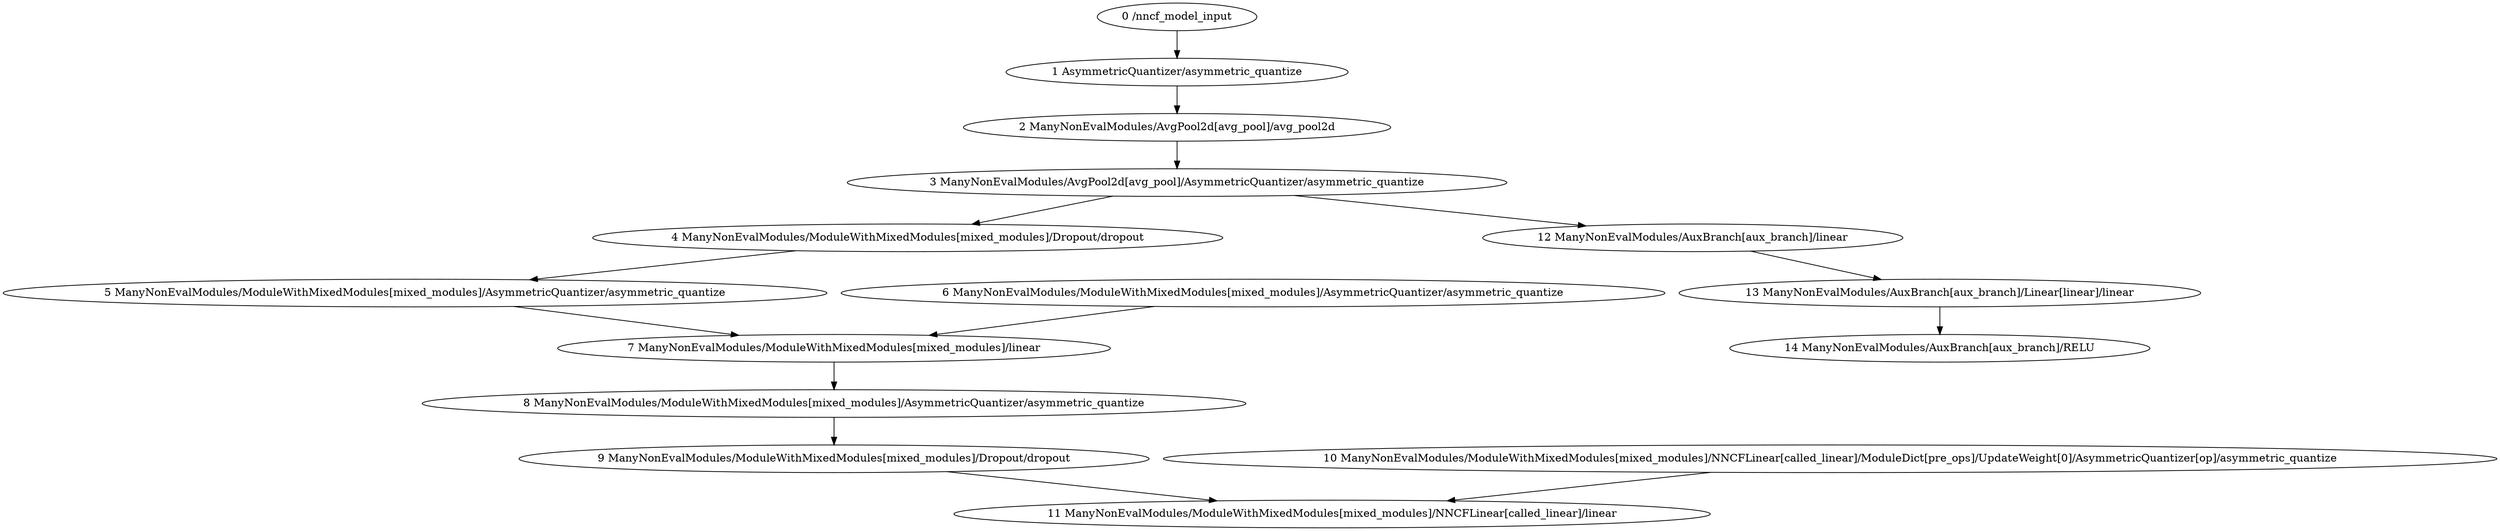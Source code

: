 strict digraph  {
"0 /nncf_model_input" [id=0, scope="", type=nncf_model_input];
"1 AsymmetricQuantizer/asymmetric_quantize" [id=1, scope=AsymmetricQuantizer, type=asymmetric_quantize];
"2 ManyNonEvalModules/AvgPool2d[avg_pool]/avg_pool2d" [id=2, scope="ManyNonEvalModules/AvgPool2d[avg_pool]", type=avg_pool2d];
"3 ManyNonEvalModules/AvgPool2d[avg_pool]/AsymmetricQuantizer/asymmetric_quantize" [id=3, scope="ManyNonEvalModules/AvgPool2d[avg_pool]/AsymmetricQuantizer", type=asymmetric_quantize];
"4 ManyNonEvalModules/ModuleWithMixedModules[mixed_modules]/Dropout/dropout" [id=4, scope="ManyNonEvalModules/ModuleWithMixedModules[mixed_modules]/Dropout", type=dropout];
"5 ManyNonEvalModules/ModuleWithMixedModules[mixed_modules]/AsymmetricQuantizer/asymmetric_quantize" [id=5, scope="ManyNonEvalModules/ModuleWithMixedModules[mixed_modules]/AsymmetricQuantizer", type=asymmetric_quantize];
"6 ManyNonEvalModules/ModuleWithMixedModules[mixed_modules]/AsymmetricQuantizer/asymmetric_quantize" [id=6, scope="ManyNonEvalModules/ModuleWithMixedModules[mixed_modules]/AsymmetricQuantizer", type=asymmetric_quantize];
"7 ManyNonEvalModules/ModuleWithMixedModules[mixed_modules]/linear" [id=7, scope="ManyNonEvalModules/ModuleWithMixedModules[mixed_modules]", type=linear];
"8 ManyNonEvalModules/ModuleWithMixedModules[mixed_modules]/AsymmetricQuantizer/asymmetric_quantize" [id=8, scope="ManyNonEvalModules/ModuleWithMixedModules[mixed_modules]/AsymmetricQuantizer", type=asymmetric_quantize];
"9 ManyNonEvalModules/ModuleWithMixedModules[mixed_modules]/Dropout/dropout" [id=9, scope="ManyNonEvalModules/ModuleWithMixedModules[mixed_modules]/Dropout", type=dropout];
"10 ManyNonEvalModules/ModuleWithMixedModules[mixed_modules]/NNCFLinear[called_linear]/ModuleDict[pre_ops]/UpdateWeight[0]/AsymmetricQuantizer[op]/asymmetric_quantize" [id=10, scope="ManyNonEvalModules/ModuleWithMixedModules[mixed_modules]/NNCFLinear[called_linear]/ModuleDict[pre_ops]/UpdateWeight[0]/AsymmetricQuantizer[op]", type=asymmetric_quantize];
"11 ManyNonEvalModules/ModuleWithMixedModules[mixed_modules]/NNCFLinear[called_linear]/linear" [id=11, scope="ManyNonEvalModules/ModuleWithMixedModules[mixed_modules]/NNCFLinear[called_linear]", type=linear];
"12 ManyNonEvalModules/AuxBranch[aux_branch]/linear" [id=12, scope="ManyNonEvalModules/AuxBranch[aux_branch]", type=linear];
"13 ManyNonEvalModules/AuxBranch[aux_branch]/Linear[linear]/linear" [id=13, scope="ManyNonEvalModules/AuxBranch[aux_branch]/Linear[linear]", type=linear];
"14 ManyNonEvalModules/AuxBranch[aux_branch]/RELU" [id=14, scope="ManyNonEvalModules/AuxBranch[aux_branch]", type=RELU];
"0 /nncf_model_input" -> "1 AsymmetricQuantizer/asymmetric_quantize";
"1 AsymmetricQuantizer/asymmetric_quantize" -> "2 ManyNonEvalModules/AvgPool2d[avg_pool]/avg_pool2d";
"2 ManyNonEvalModules/AvgPool2d[avg_pool]/avg_pool2d" -> "3 ManyNonEvalModules/AvgPool2d[avg_pool]/AsymmetricQuantizer/asymmetric_quantize";
"3 ManyNonEvalModules/AvgPool2d[avg_pool]/AsymmetricQuantizer/asymmetric_quantize" -> "4 ManyNonEvalModules/ModuleWithMixedModules[mixed_modules]/Dropout/dropout";
"4 ManyNonEvalModules/ModuleWithMixedModules[mixed_modules]/Dropout/dropout" -> "5 ManyNonEvalModules/ModuleWithMixedModules[mixed_modules]/AsymmetricQuantizer/asymmetric_quantize";
"5 ManyNonEvalModules/ModuleWithMixedModules[mixed_modules]/AsymmetricQuantizer/asymmetric_quantize" -> "7 ManyNonEvalModules/ModuleWithMixedModules[mixed_modules]/linear";
"6 ManyNonEvalModules/ModuleWithMixedModules[mixed_modules]/AsymmetricQuantizer/asymmetric_quantize" -> "7 ManyNonEvalModules/ModuleWithMixedModules[mixed_modules]/linear";
"7 ManyNonEvalModules/ModuleWithMixedModules[mixed_modules]/linear" -> "8 ManyNonEvalModules/ModuleWithMixedModules[mixed_modules]/AsymmetricQuantizer/asymmetric_quantize";
"8 ManyNonEvalModules/ModuleWithMixedModules[mixed_modules]/AsymmetricQuantizer/asymmetric_quantize" -> "9 ManyNonEvalModules/ModuleWithMixedModules[mixed_modules]/Dropout/dropout";
"3 ManyNonEvalModules/AvgPool2d[avg_pool]/AsymmetricQuantizer/asymmetric_quantize" -> "12 ManyNonEvalModules/AuxBranch[aux_branch]/linear";
"9 ManyNonEvalModules/ModuleWithMixedModules[mixed_modules]/Dropout/dropout" -> "11 ManyNonEvalModules/ModuleWithMixedModules[mixed_modules]/NNCFLinear[called_linear]/linear";
"10 ManyNonEvalModules/ModuleWithMixedModules[mixed_modules]/NNCFLinear[called_linear]/ModuleDict[pre_ops]/UpdateWeight[0]/AsymmetricQuantizer[op]/asymmetric_quantize" -> "11 ManyNonEvalModules/ModuleWithMixedModules[mixed_modules]/NNCFLinear[called_linear]/linear";
"12 ManyNonEvalModules/AuxBranch[aux_branch]/linear" -> "13 ManyNonEvalModules/AuxBranch[aux_branch]/Linear[linear]/linear";
"13 ManyNonEvalModules/AuxBranch[aux_branch]/Linear[linear]/linear" -> "14 ManyNonEvalModules/AuxBranch[aux_branch]/RELU";
}
